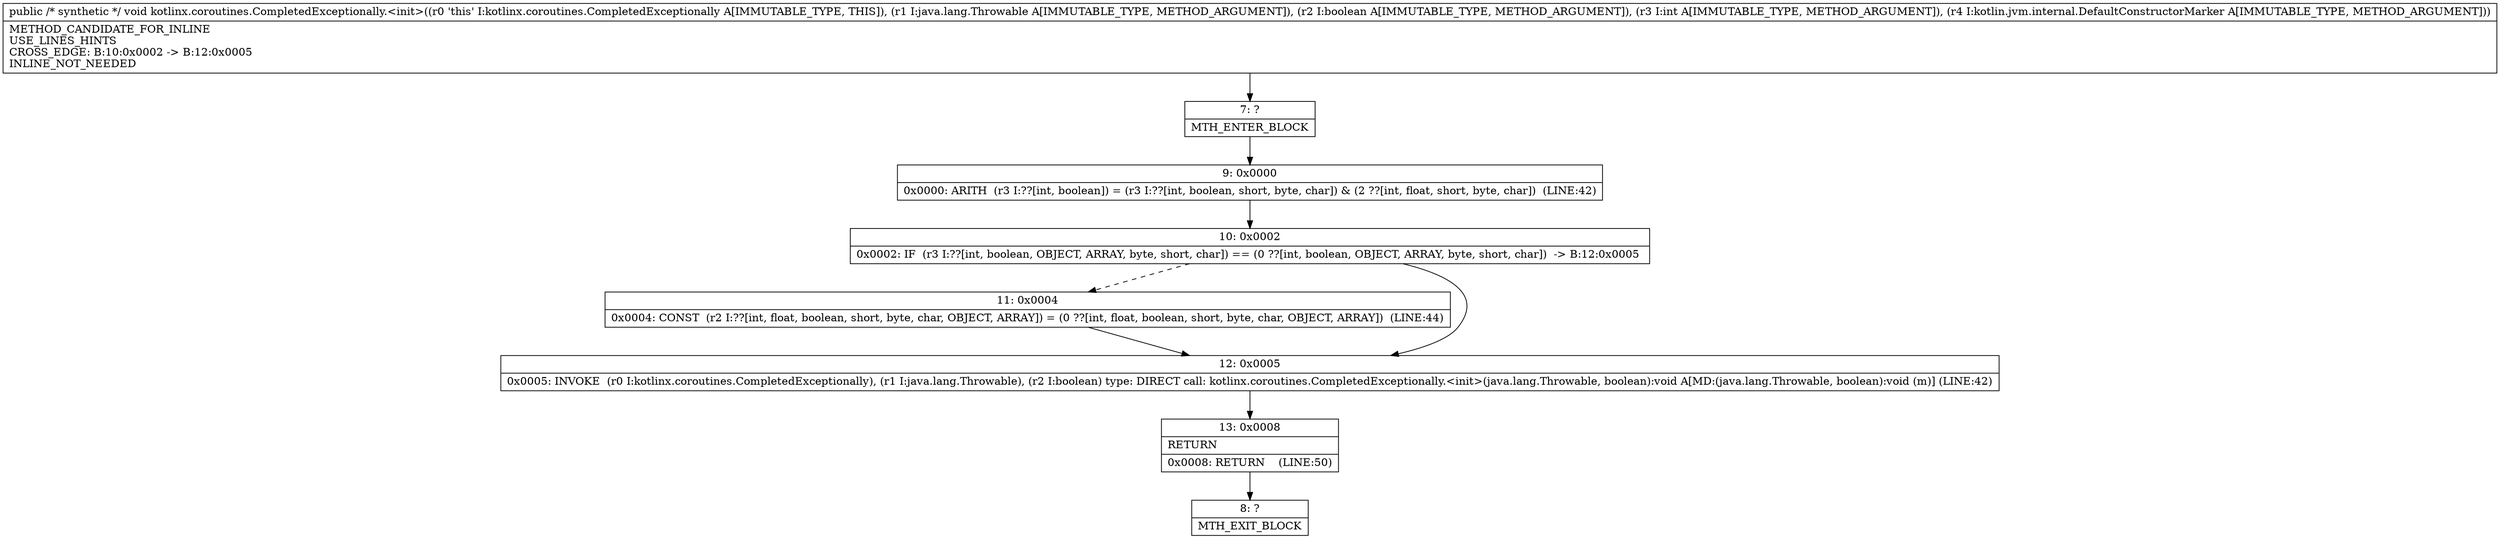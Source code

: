 digraph "CFG forkotlinx.coroutines.CompletedExceptionally.\<init\>(Ljava\/lang\/Throwable;ZILkotlin\/jvm\/internal\/DefaultConstructorMarker;)V" {
Node_7 [shape=record,label="{7\:\ ?|MTH_ENTER_BLOCK\l}"];
Node_9 [shape=record,label="{9\:\ 0x0000|0x0000: ARITH  (r3 I:??[int, boolean]) = (r3 I:??[int, boolean, short, byte, char]) & (2 ??[int, float, short, byte, char])  (LINE:42)\l}"];
Node_10 [shape=record,label="{10\:\ 0x0002|0x0002: IF  (r3 I:??[int, boolean, OBJECT, ARRAY, byte, short, char]) == (0 ??[int, boolean, OBJECT, ARRAY, byte, short, char])  \-\> B:12:0x0005 \l}"];
Node_11 [shape=record,label="{11\:\ 0x0004|0x0004: CONST  (r2 I:??[int, float, boolean, short, byte, char, OBJECT, ARRAY]) = (0 ??[int, float, boolean, short, byte, char, OBJECT, ARRAY])  (LINE:44)\l}"];
Node_12 [shape=record,label="{12\:\ 0x0005|0x0005: INVOKE  (r0 I:kotlinx.coroutines.CompletedExceptionally), (r1 I:java.lang.Throwable), (r2 I:boolean) type: DIRECT call: kotlinx.coroutines.CompletedExceptionally.\<init\>(java.lang.Throwable, boolean):void A[MD:(java.lang.Throwable, boolean):void (m)] (LINE:42)\l}"];
Node_13 [shape=record,label="{13\:\ 0x0008|RETURN\l|0x0008: RETURN    (LINE:50)\l}"];
Node_8 [shape=record,label="{8\:\ ?|MTH_EXIT_BLOCK\l}"];
MethodNode[shape=record,label="{public \/* synthetic *\/ void kotlinx.coroutines.CompletedExceptionally.\<init\>((r0 'this' I:kotlinx.coroutines.CompletedExceptionally A[IMMUTABLE_TYPE, THIS]), (r1 I:java.lang.Throwable A[IMMUTABLE_TYPE, METHOD_ARGUMENT]), (r2 I:boolean A[IMMUTABLE_TYPE, METHOD_ARGUMENT]), (r3 I:int A[IMMUTABLE_TYPE, METHOD_ARGUMENT]), (r4 I:kotlin.jvm.internal.DefaultConstructorMarker A[IMMUTABLE_TYPE, METHOD_ARGUMENT]))  | METHOD_CANDIDATE_FOR_INLINE\lUSE_LINES_HINTS\lCROSS_EDGE: B:10:0x0002 \-\> B:12:0x0005\lINLINE_NOT_NEEDED\l}"];
MethodNode -> Node_7;Node_7 -> Node_9;
Node_9 -> Node_10;
Node_10 -> Node_11[style=dashed];
Node_10 -> Node_12;
Node_11 -> Node_12;
Node_12 -> Node_13;
Node_13 -> Node_8;
}


